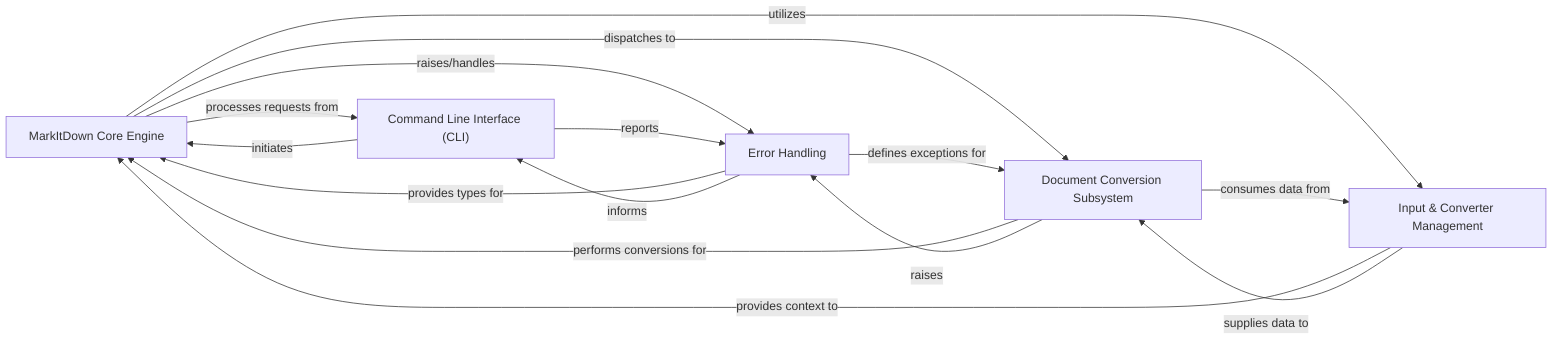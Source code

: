 graph LR
    MarkItDown_Core_Engine["MarkItDown Core Engine"]
    Input_Converter_Management["Input & Converter Management"]
    Document_Conversion_Subsystem["Document Conversion Subsystem"]
    Command_Line_Interface_CLI_["Command Line Interface (CLI)"]
    Error_Handling["Error Handling"]
    Command_Line_Interface_CLI_ -- "initiates" --> MarkItDown_Core_Engine
    MarkItDown_Core_Engine -- "processes requests from" --> Command_Line_Interface_CLI_
    MarkItDown_Core_Engine -- "utilizes" --> Input_Converter_Management
    Input_Converter_Management -- "provides context to" --> MarkItDown_Core_Engine
    MarkItDown_Core_Engine -- "dispatches to" --> Document_Conversion_Subsystem
    Document_Conversion_Subsystem -- "performs conversions for" --> MarkItDown_Core_Engine
    MarkItDown_Core_Engine -- "raises/handles" --> Error_Handling
    Error_Handling -- "provides types for" --> MarkItDown_Core_Engine
    Input_Converter_Management -- "supplies data to" --> Document_Conversion_Subsystem
    Document_Conversion_Subsystem -- "consumes data from" --> Input_Converter_Management
    Document_Conversion_Subsystem -- "raises" --> Error_Handling
    Error_Handling -- "defines exceptions for" --> Document_Conversion_Subsystem
    Command_Line_Interface_CLI_ -- "reports" --> Error_Handling
    Error_Handling -- "informs" --> Command_Line_Interface_CLI_
    click MarkItDown_Core_Engine href "./MarkItDown_Core_Engine.md" "Details"
    click Input_Converter_Management href "./Input_Converter_Management.md" "Details"
    click Document_Conversion_Subsystem href "./Document_Conversion_Subsystem.md" "Details"
    click Command_Line_Interface_CLI_ href "./Command_Line_Interface_CLI_.md" "Details"